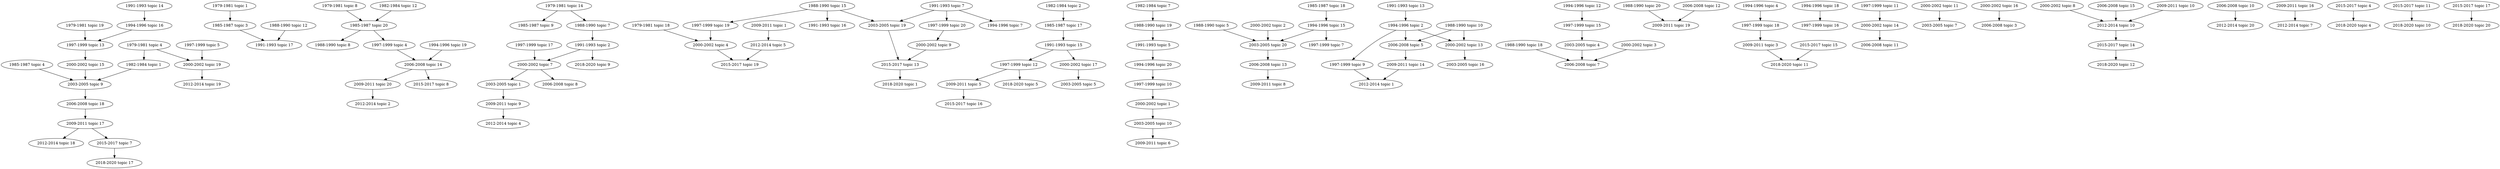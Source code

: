 digraph {
	"1979-1981 topic 4" [label="1979-1981 topic 4"]
	"1979-1981 topic 4" -> "1982-1984 topic 1"
	"1979-1981 topic 1" [label="1979-1981 topic 1"]
	"1979-1981 topic 1" -> "1985-1987 topic 3"
	"1979-1981 topic 8" [label="1979-1981 topic 8"]
	"1979-1981 topic 8" -> "1985-1987 topic 20"
	"1979-1981 topic 14" [label="1979-1981 topic 14"]
	"1979-1981 topic 14" -> "1985-1987 topic 9"
	"1979-1981 topic 14" -> "1988-1990 topic 7"
	"1979-1981 topic 19" [label="1979-1981 topic 19"]
	"1979-1981 topic 19" -> "1997-1999 topic 13"
	"1979-1981 topic 4" -> "2000-2002 topic 19"
	"1979-1981 topic 18" [label="1979-1981 topic 18"]
	"1979-1981 topic 18" -> "2000-2002 topic 4"
	"1982-1984 topic 2" [label="1982-1984 topic 2"]
	"1982-1984 topic 2" -> "1985-1987 topic 17"
	"1982-1984 topic 12" [label="1982-1984 topic 12"]
	"1982-1984 topic 12" -> "1985-1987 topic 20"
	"1982-1984 topic 7" [label="1982-1984 topic 7"]
	"1982-1984 topic 7" -> "1988-1990 topic 19"
	"1982-1984 topic 1" [label="1982-1984 topic 1"]
	"1982-1984 topic 1" -> "2003-2005 topic 9"
	"1985-1987 topic 20" [label="1985-1987 topic 20"]
	"1985-1987 topic 20" -> "1988-1990 topic 8"
	"1985-1987 topic 3" [label="1985-1987 topic 3"]
	"1985-1987 topic 3" -> "1991-1993 topic 17"
	"1985-1987 topic 17" [label="1985-1987 topic 17"]
	"1985-1987 topic 17" -> "1991-1993 topic 15"
	"1985-1987 topic 18" [label="1985-1987 topic 18"]
	"1985-1987 topic 18" -> "1994-1996 topic 15"
	"1985-1987 topic 20" -> "1997-1999 topic 4"
	"1985-1987 topic 4" [label="1985-1987 topic 4"]
	"1985-1987 topic 4" -> "2003-2005 topic 9"
	"1988-1990 topic 7" [label="1988-1990 topic 7"]
	"1988-1990 topic 7" -> "1991-1993 topic 2"
	"1988-1990 topic 12" [label="1988-1990 topic 12"]
	"1988-1990 topic 12" -> "1991-1993 topic 17"
	"1988-1990 topic 15" [label="1988-1990 topic 15"]
	"1988-1990 topic 15" -> "1991-1993 topic 16"
	"1988-1990 topic 19" [label="1988-1990 topic 19"]
	"1988-1990 topic 19" -> "1991-1993 topic 5"
	"1988-1990 topic 15" -> "1997-1999 topic 19"
	"1988-1990 topic 10" [label="1988-1990 topic 10"]
	"1988-1990 topic 10" -> "2000-2002 topic 13"
	"1988-1990 topic 5" [label="1988-1990 topic 5"]
	"1988-1990 topic 5" -> "2003-2005 topic 20"
	"1988-1990 topic 15" -> "2003-2005 topic 19"
	"1988-1990 topic 10" -> "2006-2008 topic 5"
	"1988-1990 topic 18" [label="1988-1990 topic 18"]
	"1988-1990 topic 18" -> "2006-2008 topic 7"
	"1988-1990 topic 20" [label="1988-1990 topic 20"]
	"1988-1990 topic 20" -> "2009-2011 topic 19"
	"1991-1993 topic 5" [label="1991-1993 topic 5"]
	"1991-1993 topic 5" -> "1994-1996 topic 20"
	"1991-1993 topic 7" [label="1991-1993 topic 7"]
	"1991-1993 topic 7" -> "1994-1996 topic 7"
	"1991-1993 topic 13" [label="1991-1993 topic 13"]
	"1991-1993 topic 13" -> "1994-1996 topic 2"
	"1991-1993 topic 14" [label="1991-1993 topic 14"]
	"1991-1993 topic 14" -> "1994-1996 topic 16"
	"1991-1993 topic 7" -> "1997-1999 topic 20"
	"1991-1993 topic 15" [label="1991-1993 topic 15"]
	"1991-1993 topic 15" -> "1997-1999 topic 12"
	"1991-1993 topic 2" [label="1991-1993 topic 2"]
	"1991-1993 topic 2" -> "2000-2002 topic 7"
	"1991-1993 topic 15" -> "2000-2002 topic 17"
	"1991-1993 topic 7" -> "2003-2005 topic 19"
	"1991-1993 topic 2" -> "2018-2020 topic 9"
	"1994-1996 topic 2" [label="1994-1996 topic 2"]
	"1994-1996 topic 2" -> "1997-1999 topic 9"
	"1994-1996 topic 4" [label="1994-1996 topic 4"]
	"1994-1996 topic 4" -> "1997-1999 topic 18"
	"1994-1996 topic 12" [label="1994-1996 topic 12"]
	"1994-1996 topic 12" -> "1997-1999 topic 15"
	"1994-1996 topic 15" [label="1994-1996 topic 15"]
	"1994-1996 topic 15" -> "1997-1999 topic 7"
	"1994-1996 topic 16" [label="1994-1996 topic 16"]
	"1994-1996 topic 16" -> "1997-1999 topic 13"
	"1994-1996 topic 18" [label="1994-1996 topic 18"]
	"1994-1996 topic 18" -> "1997-1999 topic 16"
	"1994-1996 topic 20" [label="1994-1996 topic 20"]
	"1994-1996 topic 20" -> "1997-1999 topic 10"
	"1994-1996 topic 2" -> "2000-2002 topic 13"
	"1994-1996 topic 15" -> "2003-2005 topic 20"
	"1994-1996 topic 2" -> "2006-2008 topic 5"
	"1994-1996 topic 19" [label="1994-1996 topic 19"]
	"1994-1996 topic 19" -> "2006-2008 topic 14"
	"1997-1999 topic 5" [label="1997-1999 topic 5"]
	"1997-1999 topic 5" -> "2000-2002 topic 19"
	"1997-1999 topic 10" [label="1997-1999 topic 10"]
	"1997-1999 topic 10" -> "2000-2002 topic 1"
	"1997-1999 topic 11" [label="1997-1999 topic 11"]
	"1997-1999 topic 11" -> "2000-2002 topic 14"
	"1997-1999 topic 13" [label="1997-1999 topic 13"]
	"1997-1999 topic 13" -> "2000-2002 topic 15"
	"1997-1999 topic 17" [label="1997-1999 topic 17"]
	"1997-1999 topic 17" -> "2000-2002 topic 7"
	"1997-1999 topic 19" [label="1997-1999 topic 19"]
	"1997-1999 topic 19" -> "2000-2002 topic 4"
	"1997-1999 topic 20" [label="1997-1999 topic 20"]
	"1997-1999 topic 20" -> "2000-2002 topic 9"
	"1997-1999 topic 15" [label="1997-1999 topic 15"]
	"1997-1999 topic 15" -> "2003-2005 topic 4"
	"1997-1999 topic 4" [label="1997-1999 topic 4"]
	"1997-1999 topic 4" -> "2006-2008 topic 14"
	"1997-1999 topic 12" [label="1997-1999 topic 12"]
	"1997-1999 topic 12" -> "2009-2011 topic 5"
	"1997-1999 topic 18" [label="1997-1999 topic 18"]
	"1997-1999 topic 18" -> "2009-2011 topic 3"
	"1997-1999 topic 9" [label="1997-1999 topic 9"]
	"1997-1999 topic 9" -> "2012-2014 topic 1"
	"1997-1999 topic 12" -> "2018-2020 topic 5"
	"2000-2002 topic 1" [label="2000-2002 topic 1"]
	"2000-2002 topic 1" -> "2003-2005 topic 10"
	"2000-2002 topic 2" [label="2000-2002 topic 2"]
	"2000-2002 topic 2" -> "2003-2005 topic 20"
	"2000-2002 topic 7" [label="2000-2002 topic 7"]
	"2000-2002 topic 7" -> "2003-2005 topic 1"
	"2000-2002 topic 11" [label="2000-2002 topic 11"]
	"2000-2002 topic 11" -> "2003-2005 topic 7"
	"2000-2002 topic 13" [label="2000-2002 topic 13"]
	"2000-2002 topic 13" -> "2003-2005 topic 16"
	"2000-2002 topic 15" [label="2000-2002 topic 15"]
	"2000-2002 topic 15" -> "2003-2005 topic 9"
	"2000-2002 topic 17" [label="2000-2002 topic 17"]
	"2000-2002 topic 17" -> "2003-2005 topic 5"
	"2000-2002 topic 3" [label="2000-2002 topic 3"]
	"2000-2002 topic 3" -> "2006-2008 topic 7"
	"2000-2002 topic 7" -> "2006-2008 topic 8"
	"2000-2002 topic 14" [label="2000-2002 topic 14"]
	"2000-2002 topic 14" -> "2006-2008 topic 11"
	"2000-2002 topic 16" [label="2000-2002 topic 16"]
	"2000-2002 topic 16" -> "2006-2008 topic 3"
	"2000-2002 topic 8" [label="2000-2002 topic 8"]
	"2000-2002 topic 8" -> "2012-2014 topic 10"
	"2000-2002 topic 19" [label="2000-2002 topic 19"]
	"2000-2002 topic 19" -> "2012-2014 topic 19"
	"2000-2002 topic 4" [label="2000-2002 topic 4"]
	"2000-2002 topic 4" -> "2015-2017 topic 19"
	"2000-2002 topic 9" [label="2000-2002 topic 9"]
	"2000-2002 topic 9" -> "2015-2017 topic 13"
	"2003-2005 topic 4" [label="2003-2005 topic 4"]
	"2003-2005 topic 4" -> "2006-2008 topic 7"
	"2003-2005 topic 9" [label="2003-2005 topic 9"]
	"2003-2005 topic 9" -> "2006-2008 topic 18"
	"2003-2005 topic 20" [label="2003-2005 topic 20"]
	"2003-2005 topic 20" -> "2006-2008 topic 13"
	"2003-2005 topic 1" [label="2003-2005 topic 1"]
	"2003-2005 topic 1" -> "2009-2011 topic 9"
	"2003-2005 topic 10" [label="2003-2005 topic 10"]
	"2003-2005 topic 10" -> "2009-2011 topic 6"
	"2003-2005 topic 19" [label="2003-2005 topic 19"]
	"2003-2005 topic 19" -> "2015-2017 topic 13"
	"2006-2008 topic 5" [label="2006-2008 topic 5"]
	"2006-2008 topic 5" -> "2009-2011 topic 14"
	"2006-2008 topic 12" [label="2006-2008 topic 12"]
	"2006-2008 topic 12" -> "2009-2011 topic 19"
	"2006-2008 topic 13" [label="2006-2008 topic 13"]
	"2006-2008 topic 13" -> "2009-2011 topic 8"
	"2006-2008 topic 14" [label="2006-2008 topic 14"]
	"2006-2008 topic 14" -> "2009-2011 topic 20"
	"2006-2008 topic 18" [label="2006-2008 topic 18"]
	"2006-2008 topic 18" -> "2009-2011 topic 17"
	"2006-2008 topic 10" [label="2006-2008 topic 10"]
	"2006-2008 topic 10" -> "2012-2014 topic 20"
	"2006-2008 topic 15" [label="2006-2008 topic 15"]
	"2006-2008 topic 15" -> "2012-2014 topic 10"
	"2006-2008 topic 14" -> "2015-2017 topic 8"
	"2009-2011 topic 1" [label="2009-2011 topic 1"]
	"2009-2011 topic 1" -> "2012-2014 topic 5"
	"2009-2011 topic 9" [label="2009-2011 topic 9"]
	"2009-2011 topic 9" -> "2012-2014 topic 4"
	"2009-2011 topic 10" [label="2009-2011 topic 10"]
	"2009-2011 topic 10" -> "2012-2014 topic 10"
	"2009-2011 topic 14" [label="2009-2011 topic 14"]
	"2009-2011 topic 14" -> "2012-2014 topic 1"
	"2009-2011 topic 16" [label="2009-2011 topic 16"]
	"2009-2011 topic 16" -> "2012-2014 topic 7"
	"2009-2011 topic 17" [label="2009-2011 topic 17"]
	"2009-2011 topic 17" -> "2012-2014 topic 18"
	"2009-2011 topic 20" [label="2009-2011 topic 20"]
	"2009-2011 topic 20" -> "2012-2014 topic 2"
	"2009-2011 topic 5" [label="2009-2011 topic 5"]
	"2009-2011 topic 5" -> "2015-2017 topic 16"
	"2009-2011 topic 17" -> "2015-2017 topic 7"
	"2009-2011 topic 3" [label="2009-2011 topic 3"]
	"2009-2011 topic 3" -> "2018-2020 topic 11"
	"2012-2014 topic 5" [label="2012-2014 topic 5"]
	"2012-2014 topic 5" -> "2015-2017 topic 19"
	"2012-2014 topic 10" [label="2012-2014 topic 10"]
	"2012-2014 topic 10" -> "2015-2017 topic 14"
	"2015-2017 topic 4" [label="2015-2017 topic 4"]
	"2015-2017 topic 4" -> "2018-2020 topic 4"
	"2015-2017 topic 7" [label="2015-2017 topic 7"]
	"2015-2017 topic 7" -> "2018-2020 topic 17"
	"2015-2017 topic 11" [label="2015-2017 topic 11"]
	"2015-2017 topic 11" -> "2018-2020 topic 10"
	"2015-2017 topic 13" [label="2015-2017 topic 13"]
	"2015-2017 topic 13" -> "2018-2020 topic 1"
	"2015-2017 topic 14" [label="2015-2017 topic 14"]
	"2015-2017 topic 14" -> "2018-2020 topic 12"
	"2015-2017 topic 15" [label="2015-2017 topic 15"]
	"2015-2017 topic 15" -> "2018-2020 topic 11"
	"2015-2017 topic 17" [label="2015-2017 topic 17"]
	"2015-2017 topic 17" -> "2018-2020 topic 20"
}
